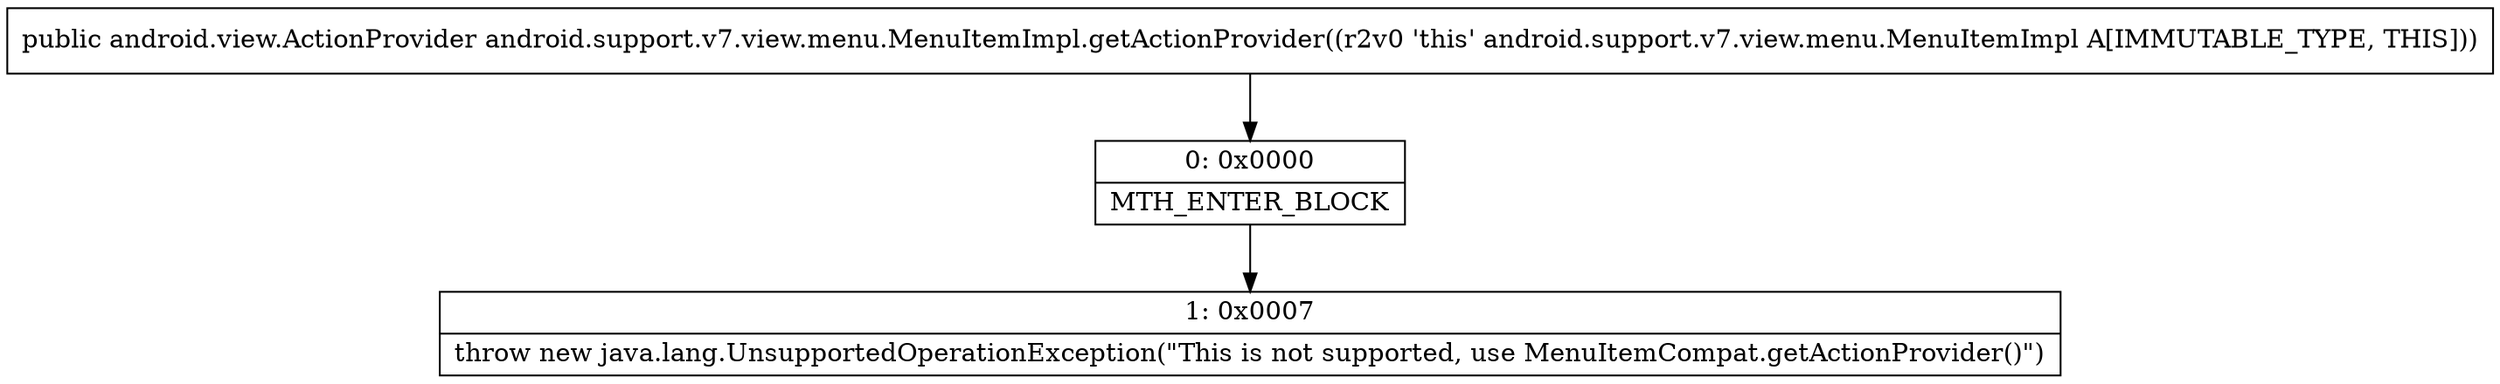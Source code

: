 digraph "CFG forandroid.support.v7.view.menu.MenuItemImpl.getActionProvider()Landroid\/view\/ActionProvider;" {
Node_0 [shape=record,label="{0\:\ 0x0000|MTH_ENTER_BLOCK\l}"];
Node_1 [shape=record,label="{1\:\ 0x0007|throw new java.lang.UnsupportedOperationException(\"This is not supported, use MenuItemCompat.getActionProvider()\")\l}"];
MethodNode[shape=record,label="{public android.view.ActionProvider android.support.v7.view.menu.MenuItemImpl.getActionProvider((r2v0 'this' android.support.v7.view.menu.MenuItemImpl A[IMMUTABLE_TYPE, THIS])) }"];
MethodNode -> Node_0;
Node_0 -> Node_1;
}

